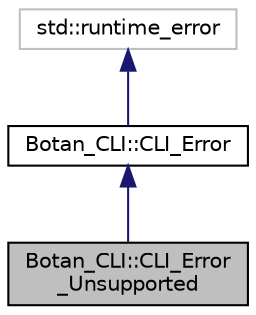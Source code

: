 digraph "Botan_CLI::CLI_Error_Unsupported"
{
  edge [fontname="Helvetica",fontsize="10",labelfontname="Helvetica",labelfontsize="10"];
  node [fontname="Helvetica",fontsize="10",shape=record];
  Node0 [label="Botan_CLI::CLI_Error\l_Unsupported",height=0.2,width=0.4,color="black", fillcolor="grey75", style="filled", fontcolor="black"];
  Node1 -> Node0 [dir="back",color="midnightblue",fontsize="10",style="solid",fontname="Helvetica"];
  Node1 [label="Botan_CLI::CLI_Error",height=0.2,width=0.4,color="black", fillcolor="white", style="filled",URL="$class_botan___c_l_i_1_1_c_l_i___error.html"];
  Node2 -> Node1 [dir="back",color="midnightblue",fontsize="10",style="solid",fontname="Helvetica"];
  Node2 [label="std::runtime_error",height=0.2,width=0.4,color="grey75", fillcolor="white", style="filled"];
}
